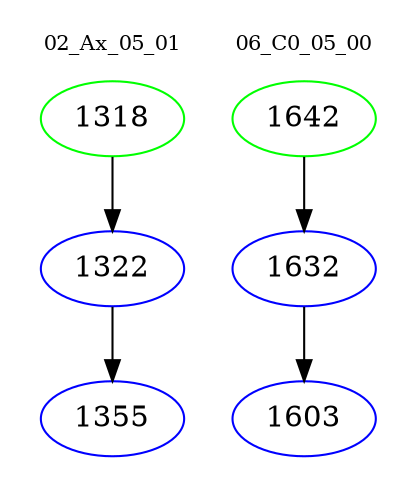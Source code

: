 digraph{
subgraph cluster_0 {
color = white
label = "02_Ax_05_01";
fontsize=10;
T0_1318 [label="1318", color="green"]
T0_1318 -> T0_1322 [color="black"]
T0_1322 [label="1322", color="blue"]
T0_1322 -> T0_1355 [color="black"]
T0_1355 [label="1355", color="blue"]
}
subgraph cluster_1 {
color = white
label = "06_C0_05_00";
fontsize=10;
T1_1642 [label="1642", color="green"]
T1_1642 -> T1_1632 [color="black"]
T1_1632 [label="1632", color="blue"]
T1_1632 -> T1_1603 [color="black"]
T1_1603 [label="1603", color="blue"]
}
}
